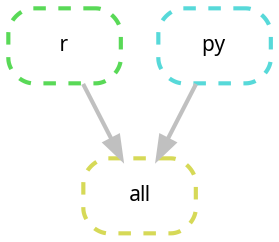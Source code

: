 digraph snakemake_dag {
    graph[bgcolor=white, margin=0];
    node[shape=box, style=rounded, fontname=sans,                 fontsize=10, penwidth=2];
    edge[penwidth=2, color=grey];
	0[label = "all", color = "0.17 0.6 0.85", style="rounded,dashed"];
	1[label = "r", color = "0.33 0.6 0.85", style="rounded,dashed"];
	2[label = "py", color = "0.50 0.6 0.85", style="rounded,dashed"];
	1 -> 0
	2 -> 0
}            
